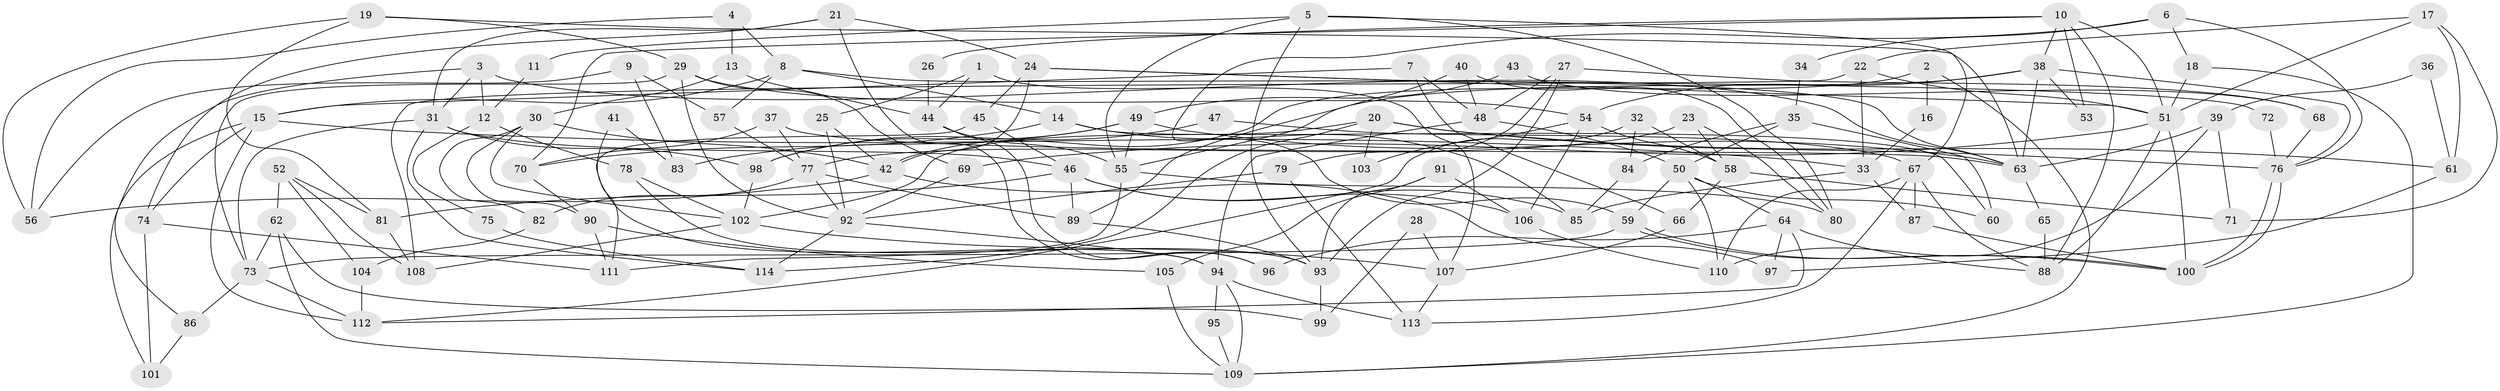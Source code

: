 // Generated by graph-tools (version 1.1) at 2025/11/02/27/25 16:11:24]
// undirected, 114 vertices, 228 edges
graph export_dot {
graph [start="1"]
  node [color=gray90,style=filled];
  1;
  2;
  3;
  4;
  5;
  6;
  7;
  8;
  9;
  10;
  11;
  12;
  13;
  14;
  15;
  16;
  17;
  18;
  19;
  20;
  21;
  22;
  23;
  24;
  25;
  26;
  27;
  28;
  29;
  30;
  31;
  32;
  33;
  34;
  35;
  36;
  37;
  38;
  39;
  40;
  41;
  42;
  43;
  44;
  45;
  46;
  47;
  48;
  49;
  50;
  51;
  52;
  53;
  54;
  55;
  56;
  57;
  58;
  59;
  60;
  61;
  62;
  63;
  64;
  65;
  66;
  67;
  68;
  69;
  70;
  71;
  72;
  73;
  74;
  75;
  76;
  77;
  78;
  79;
  80;
  81;
  82;
  83;
  84;
  85;
  86;
  87;
  88;
  89;
  90;
  91;
  92;
  93;
  94;
  95;
  96;
  97;
  98;
  99;
  100;
  101;
  102;
  103;
  104;
  105;
  106;
  107;
  108;
  109;
  110;
  111;
  112;
  113;
  114;
  1 -- 107;
  1 -- 44;
  1 -- 25;
  2 -- 109;
  2 -- 42;
  2 -- 16;
  3 -- 63;
  3 -- 86;
  3 -- 12;
  3 -- 31;
  4 -- 8;
  4 -- 56;
  4 -- 13;
  5 -- 80;
  5 -- 55;
  5 -- 11;
  5 -- 67;
  5 -- 93;
  6 -- 76;
  6 -- 59;
  6 -- 18;
  6 -- 34;
  7 -- 15;
  7 -- 48;
  7 -- 66;
  8 -- 14;
  8 -- 15;
  8 -- 57;
  8 -- 63;
  9 -- 57;
  9 -- 56;
  9 -- 83;
  10 -- 38;
  10 -- 51;
  10 -- 26;
  10 -- 53;
  10 -- 70;
  10 -- 88;
  11 -- 12;
  12 -- 78;
  12 -- 75;
  13 -- 30;
  13 -- 44;
  14 -- 70;
  14 -- 85;
  14 -- 60;
  15 -- 112;
  15 -- 33;
  15 -- 74;
  15 -- 101;
  16 -- 33;
  17 -- 51;
  17 -- 22;
  17 -- 61;
  17 -- 71;
  18 -- 51;
  18 -- 109;
  19 -- 81;
  19 -- 29;
  19 -- 56;
  19 -- 63;
  20 -- 114;
  20 -- 102;
  20 -- 61;
  20 -- 76;
  20 -- 103;
  21 -- 74;
  21 -- 31;
  21 -- 24;
  21 -- 96;
  22 -- 51;
  22 -- 108;
  22 -- 33;
  23 -- 58;
  23 -- 77;
  23 -- 80;
  24 -- 45;
  24 -- 42;
  24 -- 51;
  24 -- 72;
  25 -- 42;
  25 -- 92;
  26 -- 44;
  27 -- 48;
  27 -- 79;
  27 -- 68;
  27 -- 93;
  28 -- 107;
  28 -- 99;
  29 -- 54;
  29 -- 69;
  29 -- 73;
  29 -- 92;
  30 -- 42;
  30 -- 102;
  30 -- 82;
  30 -- 90;
  31 -- 73;
  31 -- 46;
  31 -- 98;
  31 -- 114;
  32 -- 84;
  32 -- 112;
  32 -- 58;
  33 -- 87;
  33 -- 85;
  34 -- 35;
  35 -- 60;
  35 -- 50;
  35 -- 84;
  36 -- 39;
  36 -- 61;
  37 -- 77;
  37 -- 63;
  37 -- 70;
  38 -- 63;
  38 -- 76;
  38 -- 53;
  38 -- 54;
  38 -- 55;
  39 -- 63;
  39 -- 110;
  39 -- 71;
  40 -- 80;
  40 -- 89;
  40 -- 48;
  41 -- 94;
  41 -- 83;
  42 -- 97;
  42 -- 56;
  43 -- 49;
  43 -- 68;
  44 -- 96;
  44 -- 55;
  45 -- 46;
  45 -- 111;
  46 -- 106;
  46 -- 81;
  46 -- 85;
  46 -- 89;
  47 -- 98;
  47 -- 67;
  48 -- 94;
  48 -- 50;
  49 -- 63;
  49 -- 55;
  49 -- 83;
  49 -- 98;
  50 -- 110;
  50 -- 59;
  50 -- 60;
  50 -- 64;
  51 -- 100;
  51 -- 69;
  51 -- 88;
  52 -- 108;
  52 -- 104;
  52 -- 62;
  52 -- 81;
  54 -- 58;
  54 -- 103;
  54 -- 106;
  55 -- 80;
  55 -- 111;
  57 -- 77;
  58 -- 71;
  58 -- 66;
  59 -- 100;
  59 -- 100;
  59 -- 73;
  61 -- 97;
  62 -- 73;
  62 -- 99;
  62 -- 109;
  63 -- 65;
  64 -- 88;
  64 -- 96;
  64 -- 97;
  64 -- 112;
  65 -- 88;
  66 -- 107;
  67 -- 88;
  67 -- 87;
  67 -- 110;
  67 -- 113;
  68 -- 76;
  69 -- 92;
  70 -- 90;
  72 -- 76;
  73 -- 86;
  73 -- 112;
  74 -- 111;
  74 -- 101;
  75 -- 114;
  76 -- 100;
  76 -- 100;
  77 -- 92;
  77 -- 89;
  77 -- 82;
  78 -- 102;
  78 -- 93;
  79 -- 92;
  79 -- 113;
  81 -- 108;
  82 -- 104;
  84 -- 85;
  86 -- 101;
  87 -- 100;
  89 -- 93;
  90 -- 105;
  90 -- 111;
  91 -- 105;
  91 -- 93;
  91 -- 106;
  92 -- 94;
  92 -- 114;
  93 -- 99;
  94 -- 109;
  94 -- 95;
  94 -- 113;
  95 -- 109;
  98 -- 102;
  102 -- 107;
  102 -- 108;
  104 -- 112;
  105 -- 109;
  106 -- 110;
  107 -- 113;
}
